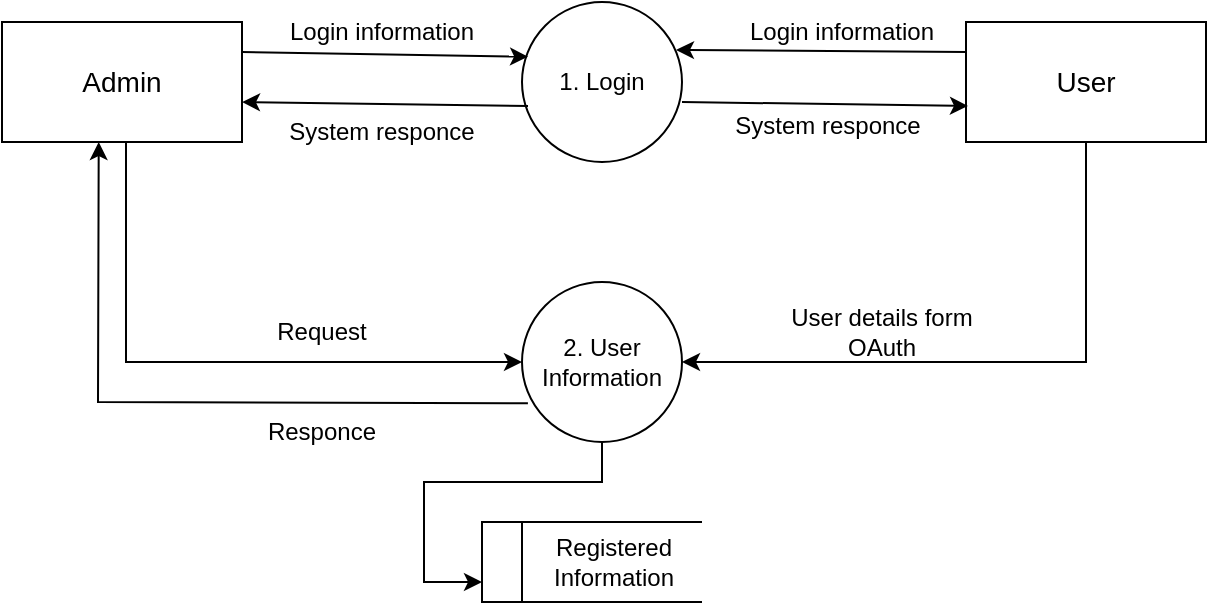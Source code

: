 <mxfile version="24.8.8">
  <diagram name="Page-1" id="5iypHr3FwY_k33wbmCZ2">
    <mxGraphModel dx="858" dy="479" grid="1" gridSize="10" guides="1" tooltips="1" connect="1" arrows="1" fold="1" page="1" pageScale="1" pageWidth="850" pageHeight="1100" math="0" shadow="0">
      <root>
        <mxCell id="0" />
        <mxCell id="1" parent="0" />
        <mxCell id="2VsjYJJtNGCYxHjk0yOb-1" value="&lt;font style=&quot;font-size: 14px;&quot;&gt;Admin&lt;/font&gt;" style="rounded=0;whiteSpace=wrap;html=1;fillColor=none;" vertex="1" parent="1">
          <mxGeometry x="110" y="120" width="120" height="60" as="geometry" />
        </mxCell>
        <mxCell id="2VsjYJJtNGCYxHjk0yOb-2" value="1. Login" style="ellipse;whiteSpace=wrap;html=1;aspect=fixed;fillColor=none;" vertex="1" parent="1">
          <mxGeometry x="370" y="110" width="80" height="80" as="geometry" />
        </mxCell>
        <mxCell id="2VsjYJJtNGCYxHjk0yOb-3" value="&lt;font style=&quot;font-size: 14px;&quot;&gt;User&lt;/font&gt;" style="rounded=0;whiteSpace=wrap;html=1;fillColor=none;" vertex="1" parent="1">
          <mxGeometry x="592" y="120" width="120" height="60" as="geometry" />
        </mxCell>
        <mxCell id="2VsjYJJtNGCYxHjk0yOb-4" value="" style="endArrow=classic;html=1;rounded=0;exitX=1;exitY=0.25;exitDx=0;exitDy=0;entryX=0.038;entryY=0.342;entryDx=0;entryDy=0;entryPerimeter=0;" edge="1" parent="1" source="2VsjYJJtNGCYxHjk0yOb-1" target="2VsjYJJtNGCYxHjk0yOb-2">
          <mxGeometry width="50" height="50" relative="1" as="geometry">
            <mxPoint x="380" y="300" as="sourcePoint" />
            <mxPoint x="430" y="250" as="targetPoint" />
          </mxGeometry>
        </mxCell>
        <mxCell id="2VsjYJJtNGCYxHjk0yOb-5" value="" style="endArrow=classic;html=1;rounded=0;exitX=1;exitY=0.25;exitDx=0;exitDy=0;entryX=0.038;entryY=0.342;entryDx=0;entryDy=0;entryPerimeter=0;" edge="1" parent="1">
          <mxGeometry width="50" height="50" relative="1" as="geometry">
            <mxPoint x="373" y="162" as="sourcePoint" />
            <mxPoint x="230" y="160" as="targetPoint" />
          </mxGeometry>
        </mxCell>
        <mxCell id="2VsjYJJtNGCYxHjk0yOb-6" value="" style="endArrow=classic;html=1;rounded=0;exitX=0;exitY=0.25;exitDx=0;exitDy=0;entryX=0.038;entryY=0.342;entryDx=0;entryDy=0;entryPerimeter=0;" edge="1" parent="1" source="2VsjYJJtNGCYxHjk0yOb-3">
          <mxGeometry width="50" height="50" relative="1" as="geometry">
            <mxPoint x="590" y="136" as="sourcePoint" />
            <mxPoint x="447" y="134" as="targetPoint" />
          </mxGeometry>
        </mxCell>
        <mxCell id="2VsjYJJtNGCYxHjk0yOb-7" value="" style="endArrow=classic;html=1;rounded=0;exitX=1;exitY=0.25;exitDx=0;exitDy=0;entryX=0.038;entryY=0.342;entryDx=0;entryDy=0;entryPerimeter=0;" edge="1" parent="1">
          <mxGeometry width="50" height="50" relative="1" as="geometry">
            <mxPoint x="450" y="160" as="sourcePoint" />
            <mxPoint x="593" y="162" as="targetPoint" />
          </mxGeometry>
        </mxCell>
        <mxCell id="2VsjYJJtNGCYxHjk0yOb-8" value="Login information" style="text;html=1;align=center;verticalAlign=middle;whiteSpace=wrap;rounded=0;" vertex="1" parent="1">
          <mxGeometry x="250" y="110" width="100" height="30" as="geometry" />
        </mxCell>
        <mxCell id="2VsjYJJtNGCYxHjk0yOb-9" value="Login information" style="text;html=1;align=center;verticalAlign=middle;whiteSpace=wrap;rounded=0;" vertex="1" parent="1">
          <mxGeometry x="480" y="110" width="100" height="30" as="geometry" />
        </mxCell>
        <mxCell id="2VsjYJJtNGCYxHjk0yOb-10" value="System responce" style="text;html=1;align=center;verticalAlign=middle;whiteSpace=wrap;rounded=0;" vertex="1" parent="1">
          <mxGeometry x="250" y="160" width="100" height="30" as="geometry" />
        </mxCell>
        <mxCell id="2VsjYJJtNGCYxHjk0yOb-11" value="System responce" style="text;html=1;align=center;verticalAlign=middle;whiteSpace=wrap;rounded=0;" vertex="1" parent="1">
          <mxGeometry x="473" y="157" width="100" height="30" as="geometry" />
        </mxCell>
        <mxCell id="2VsjYJJtNGCYxHjk0yOb-24" style="edgeStyle=orthogonalEdgeStyle;rounded=0;orthogonalLoop=1;jettySize=auto;html=1;exitX=0.5;exitY=1;exitDx=0;exitDy=0;" edge="1" parent="1" source="2VsjYJJtNGCYxHjk0yOb-13">
          <mxGeometry relative="1" as="geometry">
            <mxPoint x="350" y="400" as="targetPoint" />
            <Array as="points">
              <mxPoint x="410" y="350" />
              <mxPoint x="321" y="350" />
              <mxPoint x="321" y="400" />
            </Array>
          </mxGeometry>
        </mxCell>
        <mxCell id="2VsjYJJtNGCYxHjk0yOb-13" value="2. User Information" style="ellipse;whiteSpace=wrap;html=1;aspect=fixed;fillColor=none;" vertex="1" parent="1">
          <mxGeometry x="370" y="250" width="80" height="80" as="geometry" />
        </mxCell>
        <mxCell id="2VsjYJJtNGCYxHjk0yOb-14" value="" style="endArrow=classic;html=1;rounded=0;exitX=0.5;exitY=1;exitDx=0;exitDy=0;entryX=1;entryY=0.5;entryDx=0;entryDy=0;" edge="1" parent="1" source="2VsjYJJtNGCYxHjk0yOb-3" target="2VsjYJJtNGCYxHjk0yOb-13">
          <mxGeometry width="50" height="50" relative="1" as="geometry">
            <mxPoint x="627" y="280" as="sourcePoint" />
            <mxPoint x="652" y="330" as="targetPoint" />
            <Array as="points">
              <mxPoint x="652" y="290" />
            </Array>
          </mxGeometry>
        </mxCell>
        <mxCell id="2VsjYJJtNGCYxHjk0yOb-15" value="" style="endArrow=classic;html=1;rounded=0;exitX=0.5;exitY=1;exitDx=0;exitDy=0;entryX=0;entryY=0.5;entryDx=0;entryDy=0;" edge="1" parent="1" target="2VsjYJJtNGCYxHjk0yOb-13">
          <mxGeometry width="50" height="50" relative="1" as="geometry">
            <mxPoint x="172" y="180" as="sourcePoint" />
            <mxPoint x="350" y="290" as="targetPoint" />
            <Array as="points">
              <mxPoint x="172" y="290" />
            </Array>
          </mxGeometry>
        </mxCell>
        <mxCell id="2VsjYJJtNGCYxHjk0yOb-16" value="User details form OAuth" style="text;html=1;align=center;verticalAlign=middle;whiteSpace=wrap;rounded=0;" vertex="1" parent="1">
          <mxGeometry x="500" y="260" width="100" height="30" as="geometry" />
        </mxCell>
        <mxCell id="2VsjYJJtNGCYxHjk0yOb-17" value="Request" style="text;html=1;align=center;verticalAlign=middle;whiteSpace=wrap;rounded=0;" vertex="1" parent="1">
          <mxGeometry x="220" y="260" width="100" height="30" as="geometry" />
        </mxCell>
        <mxCell id="2VsjYJJtNGCYxHjk0yOb-18" value="" style="endArrow=classic;html=1;rounded=0;exitX=0.037;exitY=0.758;exitDx=0;exitDy=0;exitPerimeter=0;entryX=0.403;entryY=1;entryDx=0;entryDy=0;entryPerimeter=0;" edge="1" parent="1" source="2VsjYJJtNGCYxHjk0yOb-13" target="2VsjYJJtNGCYxHjk0yOb-1">
          <mxGeometry width="50" height="50" relative="1" as="geometry">
            <mxPoint x="380" y="290" as="sourcePoint" />
            <mxPoint x="130" y="310" as="targetPoint" />
            <Array as="points">
              <mxPoint x="158" y="310" />
            </Array>
          </mxGeometry>
        </mxCell>
        <mxCell id="2VsjYJJtNGCYxHjk0yOb-19" value="Responce" style="text;html=1;align=center;verticalAlign=middle;whiteSpace=wrap;rounded=0;" vertex="1" parent="1">
          <mxGeometry x="220" y="310" width="100" height="30" as="geometry" />
        </mxCell>
        <mxCell id="2VsjYJJtNGCYxHjk0yOb-21" value="" style="endArrow=none;html=1;rounded=0;" edge="1" parent="1">
          <mxGeometry width="50" height="50" relative="1" as="geometry">
            <mxPoint x="460" y="410" as="sourcePoint" />
            <mxPoint x="460" y="370" as="targetPoint" />
            <Array as="points">
              <mxPoint x="350" y="410" />
              <mxPoint x="350" y="370" />
            </Array>
          </mxGeometry>
        </mxCell>
        <mxCell id="2VsjYJJtNGCYxHjk0yOb-22" value="" style="endArrow=none;html=1;rounded=0;" edge="1" parent="1">
          <mxGeometry width="50" height="50" relative="1" as="geometry">
            <mxPoint x="370" y="410" as="sourcePoint" />
            <mxPoint x="370" y="370" as="targetPoint" />
          </mxGeometry>
        </mxCell>
        <mxCell id="2VsjYJJtNGCYxHjk0yOb-23" value="Registered&lt;div&gt;Information&lt;/div&gt;" style="text;html=1;align=center;verticalAlign=middle;whiteSpace=wrap;rounded=0;" vertex="1" parent="1">
          <mxGeometry x="386" y="375" width="60" height="30" as="geometry" />
        </mxCell>
      </root>
    </mxGraphModel>
  </diagram>
</mxfile>
